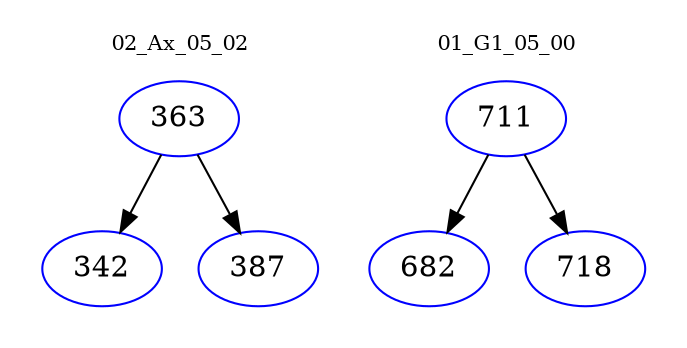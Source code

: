 digraph{
subgraph cluster_0 {
color = white
label = "02_Ax_05_02";
fontsize=10;
T0_363 [label="363", color="blue"]
T0_363 -> T0_342 [color="black"]
T0_342 [label="342", color="blue"]
T0_363 -> T0_387 [color="black"]
T0_387 [label="387", color="blue"]
}
subgraph cluster_1 {
color = white
label = "01_G1_05_00";
fontsize=10;
T1_711 [label="711", color="blue"]
T1_711 -> T1_682 [color="black"]
T1_682 [label="682", color="blue"]
T1_711 -> T1_718 [color="black"]
T1_718 [label="718", color="blue"]
}
}
